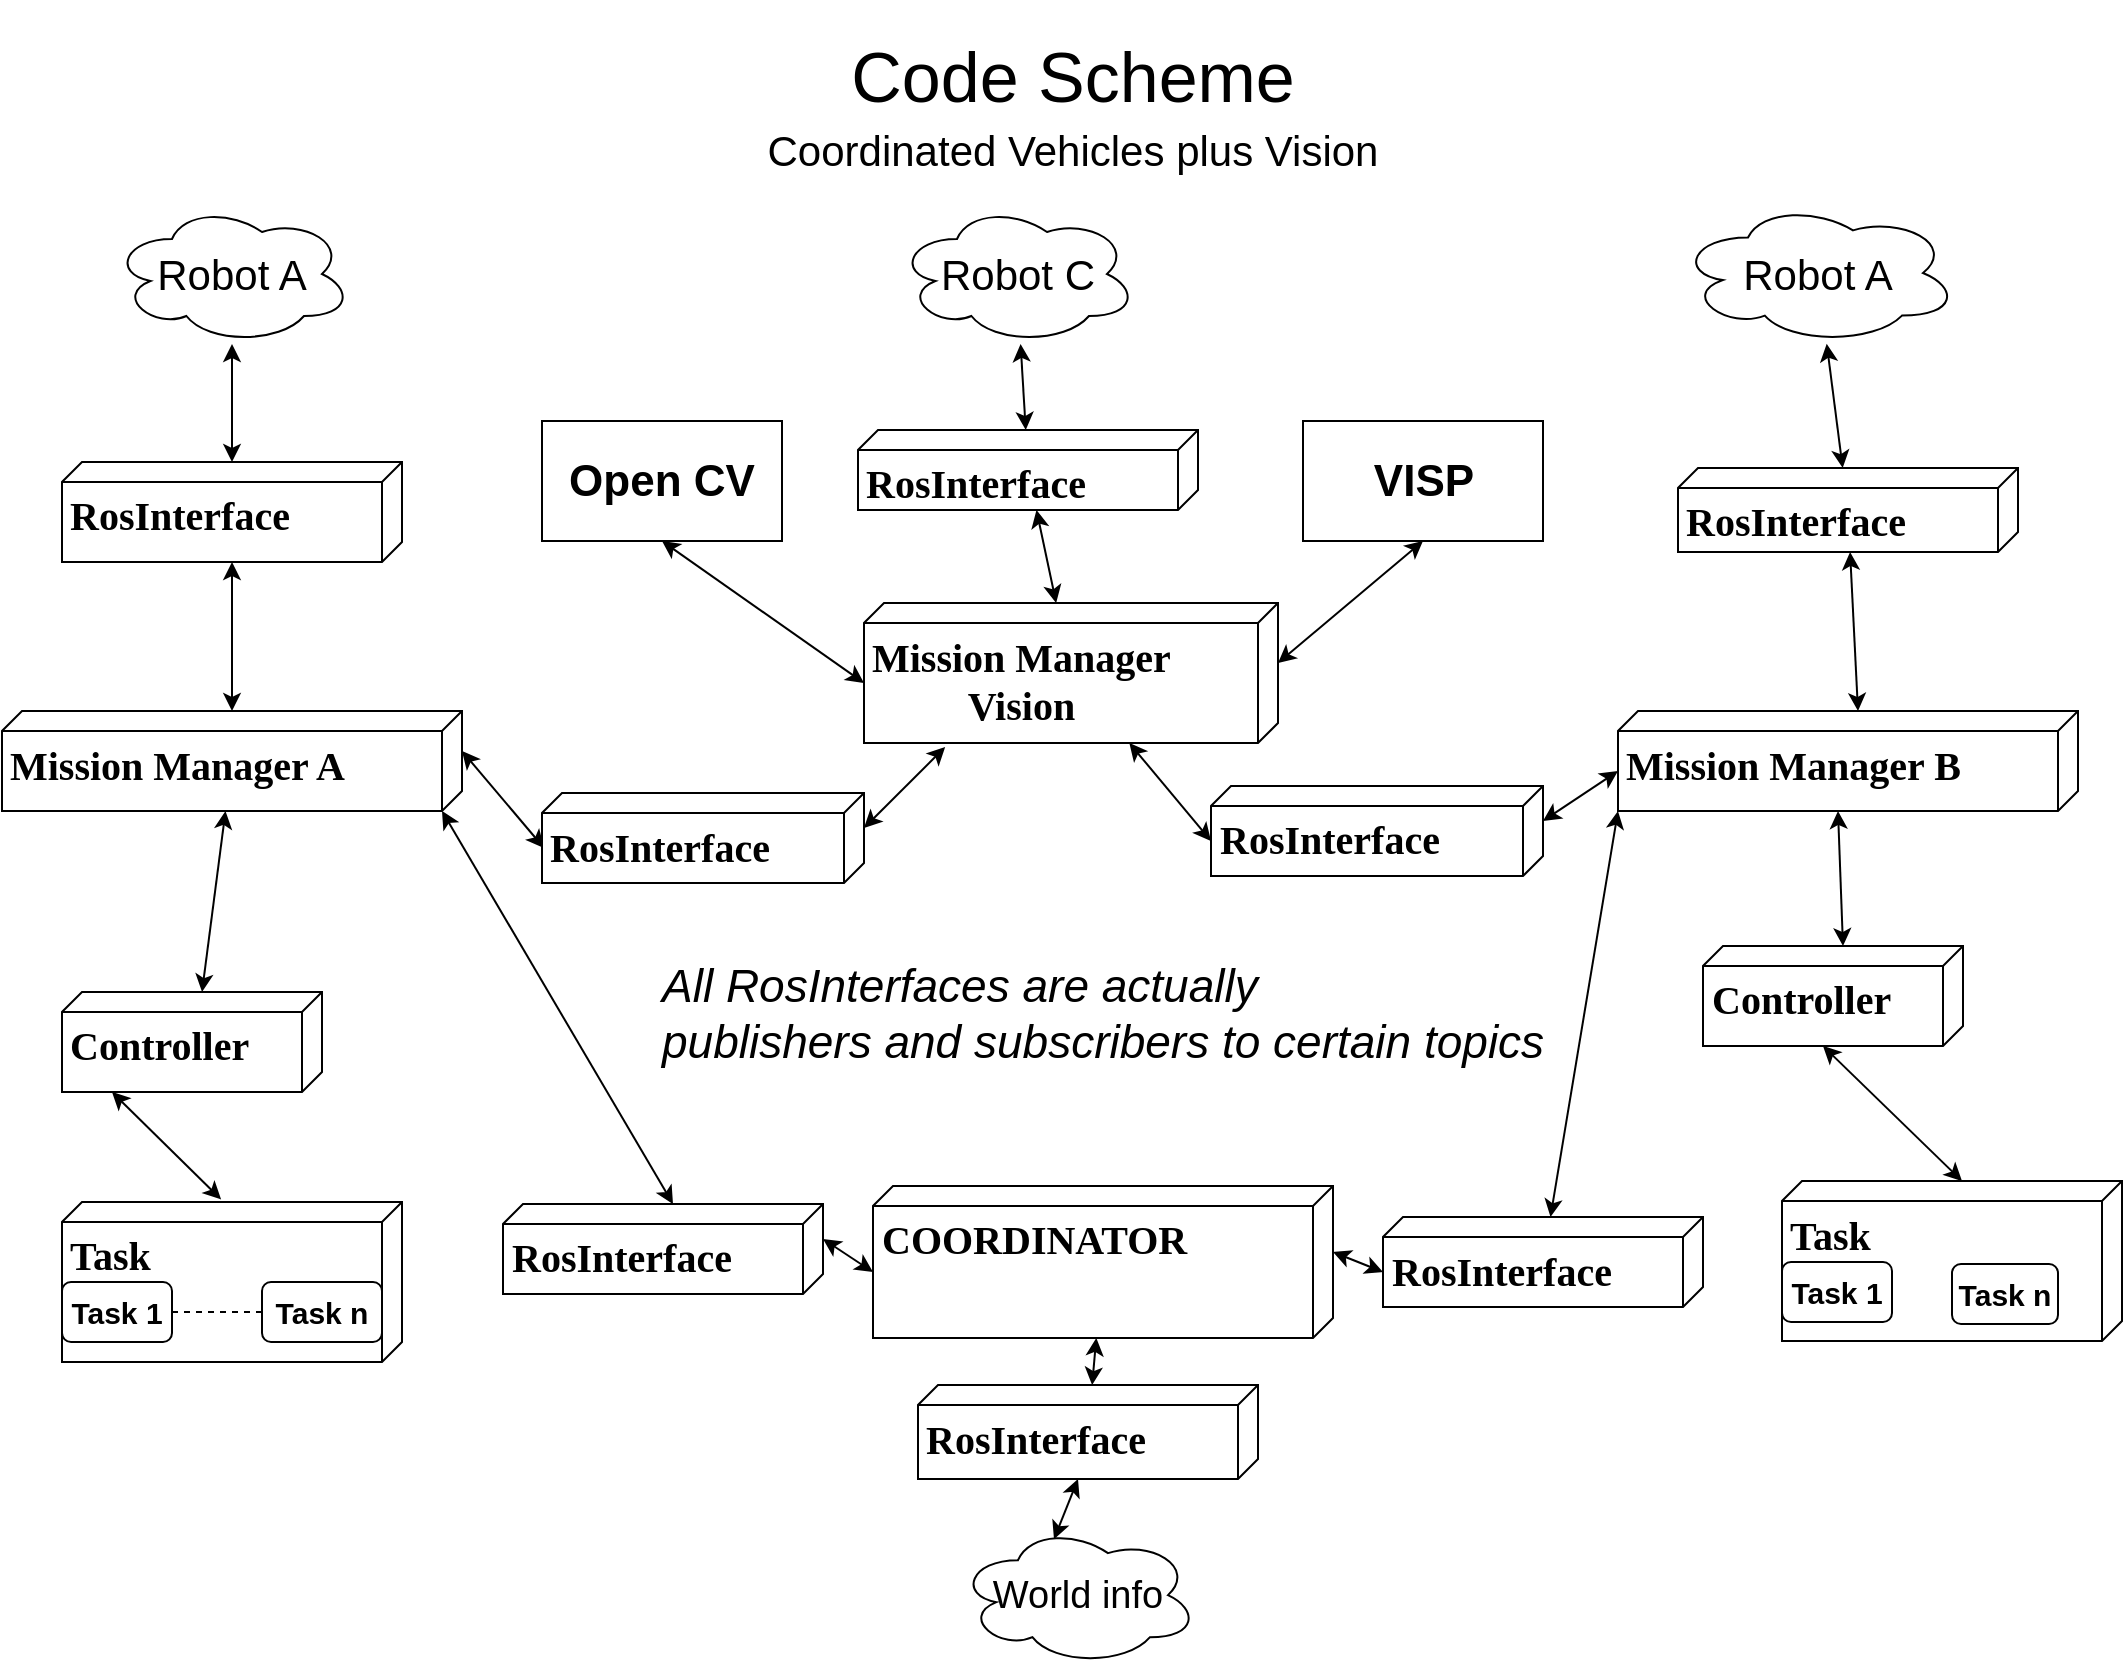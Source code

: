<mxfile version="10.6.7" type="device"><diagram name="Page-1" id="5f0bae14-7c28-e335-631c-24af17079c00"><mxGraphModel dx="1470" dy="813" grid="1" gridSize="10" guides="1" tooltips="1" connect="1" arrows="1" fold="1" page="1" pageScale="1" pageWidth="1100" pageHeight="850" background="#ffffff" math="0" shadow="0"><root><mxCell id="0"/><mxCell id="1" parent="0"/><mxCell id="JcpDHUBGxtpZMHkQBKUx-31" style="edgeStyle=orthogonalEdgeStyle;rounded=0;orthogonalLoop=1;jettySize=auto;html=1;exitX=0;exitY=0;exitDx=110;exitDy=170;exitPerimeter=0;entryX=0.5;entryY=0;entryDx=0;entryDy=0;shape=link;strokeColor=none;" parent="1" source="39150e848f15840c-1" edge="1"><mxGeometry relative="1" as="geometry"><mxPoint x="175.286" y="220.143" as="targetPoint"/></mxGeometry></mxCell><mxCell id="39150e848f15840c-1" value="&lt;div align=&quot;center&quot;&gt;&lt;b&gt;&lt;font style=&quot;font-size: 20px&quot;&gt;RosInterface&lt;/font&gt;&lt;/b&gt;&lt;span&gt;&lt;b&gt;&lt;br&gt;&lt;/b&gt;&lt;/span&gt;&lt;/div&gt;&lt;div align=&quot;center&quot;&gt;&lt;span&gt;&lt;br&gt;&lt;/span&gt;&lt;/div&gt;&lt;div style=&quot;font-size: 14px&quot; align=&quot;center&quot;&gt;&lt;span&gt;&lt;br&gt;&lt;/span&gt;&lt;/div&gt;&lt;div style=&quot;font-size: 14px&quot; align=&quot;center&quot;&gt;&lt;span&gt;&lt;br&gt;&lt;/span&gt;&lt;/div&gt;" style="verticalAlign=top;align=left;spacingTop=8;spacingLeft=2;spacingRight=12;shape=cube;size=10;direction=south;fontStyle=0;html=1;rounded=0;shadow=0;comic=0;labelBackgroundColor=none;strokeColor=#000000;strokeWidth=1;fillColor=#ffffff;fontFamily=Verdana;fontSize=12;fontColor=#000000;" parent="1" vertex="1"><mxGeometry x="40" y="240" width="170" height="50" as="geometry"/></mxCell><mxCell id="39150e848f15840c-2" value="&lt;div style=&quot;font-size: 20px&quot; align=&quot;left&quot;&gt;&lt;font style=&quot;font-size: 20px&quot;&gt;&lt;b&gt;Mission Manager A&lt;/b&gt;&lt;span&gt;&lt;b&gt;&lt;br&gt;&lt;/b&gt;&lt;/span&gt;&lt;/font&gt;&lt;/div&gt;&lt;div style=&quot;font-size: 20px&quot; align=&quot;left&quot;&gt;&lt;font style=&quot;font-size: 20px&quot;&gt;&lt;span&gt;&lt;br&gt;&lt;/span&gt;&lt;/font&gt;&lt;/div&gt;&lt;div style=&quot;font-size: 15px&quot; align=&quot;left&quot;&gt;&lt;font style=&quot;font-size: 15px&quot;&gt;&lt;span&gt;&lt;font style=&quot;font-size: 15px&quot;&gt;&lt;br&gt;&lt;/font&gt;&lt;/span&gt;&lt;/font&gt;&lt;/div&gt;&lt;div style=&quot;font-size: 15px&quot; align=&quot;left&quot;&gt;&lt;font style=&quot;font-size: 15px&quot;&gt;&lt;span&gt;&lt;br&gt;&lt;/span&gt;&lt;/font&gt;&lt;/div&gt;" style="verticalAlign=top;align=left;spacingTop=8;spacingLeft=2;spacingRight=12;shape=cube;size=10;direction=south;fontStyle=0;html=1;rounded=0;shadow=0;comic=0;labelBackgroundColor=none;strokeColor=#000000;strokeWidth=1;fillColor=#ffffff;fontFamily=Verdana;fontSize=12;fontColor=#000000;" parent="1" vertex="1"><mxGeometry x="10" y="364.5" width="230" height="50" as="geometry"/></mxCell><mxCell id="39150e848f15840c-3" value="&lt;div style=&quot;font-size: 20px&quot;&gt;&lt;b&gt;Task&lt;/b&gt;&lt;/div&gt;&lt;div&gt;&amp;nbsp;&lt;br&gt;&lt;/div&gt;" style="verticalAlign=top;align=left;spacingTop=8;spacingLeft=2;spacingRight=12;shape=cube;size=10;direction=south;fontStyle=0;html=1;rounded=0;shadow=0;comic=0;labelBackgroundColor=none;strokeColor=#000000;strokeWidth=1;fillColor=#ffffff;fontFamily=Verdana;fontSize=12;fontColor=#000000;" parent="1" vertex="1"><mxGeometry x="40" y="610" width="170" height="80" as="geometry"/></mxCell><mxCell id="JcpDHUBGxtpZMHkQBKUx-4" value="" style="endArrow=classic;startArrow=classic;html=1;" parent="1" source="39150e848f15840c-1" target="39150e848f15840c-2" edge="1"><mxGeometry width="50" height="50" relative="1" as="geometry"><mxPoint x="385" y="112.5" as="sourcePoint"/><mxPoint x="435" y="62.5" as="targetPoint"/></mxGeometry></mxCell><mxCell id="sYWxKbz_J7B2PeeYU7CP-4" style="rounded=0;orthogonalLoop=1;jettySize=auto;html=1;entryX=-0.016;entryY=0.532;entryDx=0;entryDy=0;entryPerimeter=0;elbow=vertical;exitX=0;exitY=0;exitDx=50;exitDy=105;exitPerimeter=0;startArrow=classic;startFill=1;" parent="1" source="JcpDHUBGxtpZMHkQBKUx-8" target="39150e848f15840c-3" edge="1"><mxGeometry relative="1" as="geometry"><mxPoint x="120" y="560" as="sourcePoint"/></mxGeometry></mxCell><mxCell id="JcpDHUBGxtpZMHkQBKUx-8" value="&lt;div style=&quot;font-size: 20px&quot; align=&quot;center&quot;&gt;&lt;b&gt;Controller&lt;/b&gt;&lt;font style=&quot;font-size: 20px&quot;&gt;&lt;span&gt;&lt;b&gt;&lt;br&gt;&lt;/b&gt;&lt;/span&gt;&lt;/font&gt;&lt;/div&gt;&lt;div style=&quot;font-size: 15px&quot; align=&quot;center&quot;&gt;&lt;font style=&quot;font-size: 15px&quot;&gt;&lt;span&gt;&lt;/span&gt;&lt;/font&gt; &lt;br&gt;&lt;/div&gt;" style="verticalAlign=top;align=left;spacingTop=8;spacingLeft=2;spacingRight=12;shape=cube;size=10;direction=south;fontStyle=0;html=1;rounded=0;shadow=0;comic=0;labelBackgroundColor=none;strokeColor=#000000;strokeWidth=1;fillColor=#ffffff;fontFamily=Verdana;fontSize=12;fontColor=#000000;" parent="1" vertex="1"><mxGeometry x="40" y="505" width="130" height="50" as="geometry"/></mxCell><mxCell id="JcpDHUBGxtpZMHkQBKUx-14" value="&lt;div style=&quot;font-size: 15px&quot;&gt;&lt;font style=&quot;font-size: 15px&quot;&gt;&lt;b&gt;Task 1&lt;/b&gt;&lt;/font&gt;&lt;/div&gt;&lt;div style=&quot;font-size: 15px&quot;&gt;&lt;font style=&quot;font-size: 15px&quot;&gt;&lt;b&gt;&lt;br&gt;&lt;/b&gt;&lt;/font&gt;&lt;/div&gt;" style="rounded=1;whiteSpace=wrap;html=1;verticalAlign=top;" parent="1" vertex="1"><mxGeometry x="40" y="650" width="55" height="30" as="geometry"/></mxCell><mxCell id="JcpDHUBGxtpZMHkQBKUx-22" value="" style="endArrow=none;dashed=1;html=1;exitX=1;exitY=0.5;exitDx=0;exitDy=0;entryX=1;entryY=0.5;entryDx=0;entryDy=0;" parent="1" source="JcpDHUBGxtpZMHkQBKUx-19" target="JcpDHUBGxtpZMHkQBKUx-14" edge="1"><mxGeometry width="50" height="50" relative="1" as="geometry"><mxPoint x="265.667" y="630.333" as="sourcePoint"/><mxPoint x="440.333" y="630.333" as="targetPoint"/></mxGeometry></mxCell><mxCell id="JcpDHUBGxtpZMHkQBKUx-23" value="" style="endArrow=classic;startArrow=classic;html=1;exitX=0;exitY=0;exitDx=0;exitDy=60;exitPerimeter=0;" parent="1" source="JcpDHUBGxtpZMHkQBKUx-8" target="39150e848f15840c-2" edge="1"><mxGeometry width="50" height="50" relative="1" as="geometry"><mxPoint x="40" y="680" as="sourcePoint"/><mxPoint x="880" y="216" as="targetPoint"/></mxGeometry></mxCell><mxCell id="JcpDHUBGxtpZMHkQBKUx-38" value="&lt;p style=&quot;line-height: 0%&quot;&gt;Code Scheme &lt;br style=&quot;font-size: 35px&quot;&gt;&lt;/p&gt;&lt;div style=&quot;line-height: 20% ; font-size: 21px&quot;&gt;Coordinated Vehicles plus Vision&lt;/div&gt;&lt;div style=&quot;line-height: 20% ; font-size: 21px&quot;&gt;&lt;br&gt;&lt;/div&gt;&lt;p&gt;&lt;/p&gt;" style="text;html=1;resizable=0;points=[];autosize=1;align=center;verticalAlign=top;spacingTop=-4;fontSize=35;" parent="1" vertex="1"><mxGeometry x="384.5" y="9.5" width="320" height="110" as="geometry"/></mxCell><mxCell id="JcpDHUBGxtpZMHkQBKUx-19" value="&lt;font style=&quot;font-size: 15px&quot;&gt;&lt;b&gt;Task n&lt;/b&gt;&lt;/font&gt;" style="rounded=1;whiteSpace=wrap;html=1;verticalAlign=top;" parent="1" vertex="1"><mxGeometry x="140" y="650" width="60" height="30" as="geometry"/></mxCell><mxCell id="sYWxKbz_J7B2PeeYU7CP-5" value="&lt;div align=&quot;left&quot;&gt;&lt;b&gt;&lt;font style=&quot;font-size: 20px&quot;&gt;RosInterface&lt;/font&gt;&lt;/b&gt;&lt;span&gt;&lt;b&gt;&lt;br&gt;&lt;/b&gt;&lt;/span&gt;&lt;/div&gt;&lt;div align=&quot;left&quot;&gt;&lt;span&gt;&lt;br&gt;&lt;/span&gt;&lt;/div&gt;&lt;div style=&quot;font-size: 14px&quot; align=&quot;left&quot;&gt;&lt;span&gt;&lt;br&gt;&lt;/span&gt;&lt;/div&gt;&lt;div style=&quot;font-size: 14px&quot; align=&quot;left&quot;&gt;&lt;span&gt;&lt;br&gt;&lt;/span&gt;&lt;/div&gt;" style="verticalAlign=top;align=left;spacingTop=8;spacingLeft=2;spacingRight=12;shape=cube;size=10;direction=south;fontStyle=0;html=1;rounded=0;shadow=0;comic=0;labelBackgroundColor=none;strokeColor=#000000;strokeWidth=1;fillColor=#ffffff;fontFamily=Verdana;fontSize=12;fontColor=#000000;" parent="1" vertex="1"><mxGeometry x="848" y="243" width="170" height="42" as="geometry"/></mxCell><mxCell id="IJeOOHNg4QXvTVe6iqLs-6" style="rounded=0;orthogonalLoop=1;jettySize=auto;html=1;exitX=0;exitY=0;exitDx=30;exitDy=230;exitPerimeter=0;entryX=0;entryY=0;entryDx=17.5;entryDy=0;entryPerimeter=0;startArrow=classic;startFill=1;" edge="1" parent="1" source="sYWxKbz_J7B2PeeYU7CP-6" target="IJeOOHNg4QXvTVe6iqLs-4"><mxGeometry relative="1" as="geometry"/></mxCell><mxCell id="sYWxKbz_J7B2PeeYU7CP-6" value="&lt;div style=&quot;font-size: 20px&quot; align=&quot;left&quot;&gt;&lt;font style=&quot;font-size: 20px&quot;&gt;&lt;b&gt;Mission Manager B&lt;/b&gt;&lt;/font&gt;&lt;/div&gt;&lt;div style=&quot;font-size: 20px&quot; align=&quot;left&quot;&gt;&lt;font style=&quot;font-size: 20px&quot;&gt;&lt;b&gt;&lt;/b&gt;&lt;span&gt;&lt;b&gt;&lt;br&gt;&lt;/b&gt;&lt;/span&gt;&lt;/font&gt;&lt;/div&gt;&lt;div style=&quot;font-size: 20px&quot; align=&quot;left&quot;&gt;&lt;font style=&quot;font-size: 20px&quot;&gt;&lt;span&gt;&lt;br&gt;&lt;/span&gt;&lt;/font&gt;&lt;/div&gt;&lt;div style=&quot;font-size: 15px&quot; align=&quot;left&quot;&gt;&lt;font style=&quot;font-size: 15px&quot;&gt;&lt;span&gt;&lt;font style=&quot;font-size: 15px&quot;&gt;&lt;br&gt;&lt;/font&gt;&lt;/span&gt;&lt;/font&gt;&lt;/div&gt;&lt;div style=&quot;font-size: 15px&quot; align=&quot;left&quot;&gt;&lt;font style=&quot;font-size: 15px&quot;&gt;&lt;span&gt;&lt;br&gt;&lt;/span&gt;&lt;/font&gt;&lt;/div&gt;&lt;font size=&quot;1&quot;&gt;&lt;/font&gt;" style="verticalAlign=top;align=left;spacingTop=8;spacingLeft=2;spacingRight=12;shape=cube;size=10;direction=south;fontStyle=0;html=1;rounded=0;shadow=0;comic=0;labelBackgroundColor=none;strokeColor=#000000;strokeWidth=1;fillColor=#ffffff;fontFamily=Verdana;fontSize=12;fontColor=#000000;" parent="1" vertex="1"><mxGeometry x="818" y="364.5" width="230" height="50" as="geometry"/></mxCell><mxCell id="sYWxKbz_J7B2PeeYU7CP-7" value="&lt;div style=&quot;font-size: 20px&quot;&gt;&lt;b&gt;Task&lt;/b&gt;&lt;/div&gt;&lt;div&gt;&amp;nbsp;&lt;br&gt;&lt;/div&gt;" style="verticalAlign=top;align=left;spacingTop=8;spacingLeft=2;spacingRight=12;shape=cube;size=10;direction=south;fontStyle=0;html=1;rounded=0;shadow=0;comic=0;labelBackgroundColor=none;strokeColor=#000000;strokeWidth=1;fillColor=#ffffff;fontFamily=Verdana;fontSize=12;fontColor=#000000;" parent="1" vertex="1"><mxGeometry x="900" y="599.5" width="170" height="80" as="geometry"/></mxCell><mxCell id="sYWxKbz_J7B2PeeYU7CP-8" value="" style="endArrow=classic;startArrow=classic;html=1;entryX=0;entryY=0;entryDx=0;entryDy=110.0;entryPerimeter=0;" parent="1" source="sYWxKbz_J7B2PeeYU7CP-5" target="sYWxKbz_J7B2PeeYU7CP-6" edge="1"><mxGeometry width="50" height="50" relative="1" as="geometry"><mxPoint x="1118" y="111.5" as="sourcePoint"/><mxPoint x="1007.571" y="373" as="targetPoint"/></mxGeometry></mxCell><mxCell id="sYWxKbz_J7B2PeeYU7CP-57" style="edgeStyle=none;rounded=0;orthogonalLoop=1;jettySize=auto;html=1;exitX=0;exitY=0;exitDx=50;exitDy=70;exitPerimeter=0;entryX=0;entryY=0;entryDx=0;entryDy=80;entryPerimeter=0;startArrow=classic;startFill=1;" parent="1" source="sYWxKbz_J7B2PeeYU7CP-10" target="sYWxKbz_J7B2PeeYU7CP-7" edge="1"><mxGeometry relative="1" as="geometry"/></mxCell><mxCell id="sYWxKbz_J7B2PeeYU7CP-10" value="&lt;div style=&quot;font-size: 20px&quot; align=&quot;left&quot;&gt;&lt;b&gt;Controller&lt;/b&gt;&lt;font style=&quot;font-size: 20px&quot;&gt;&lt;span&gt;&lt;b&gt;&lt;br&gt;&lt;/b&gt;&lt;/span&gt;&lt;/font&gt;&lt;/div&gt;&lt;div style=&quot;font-size: 15px&quot; align=&quot;left&quot;&gt;&lt;font style=&quot;font-size: 15px&quot;&gt;&lt;span&gt;&lt;/span&gt;&lt;/font&gt; &lt;br&gt;&lt;/div&gt;" style="verticalAlign=top;align=left;spacingTop=8;spacingLeft=2;spacingRight=12;shape=cube;size=10;direction=south;fontStyle=0;html=1;rounded=0;shadow=0;comic=0;labelBackgroundColor=none;strokeColor=#000000;strokeWidth=1;fillColor=#ffffff;fontFamily=Verdana;fontSize=12;fontColor=#000000;" parent="1" vertex="1"><mxGeometry x="860.5" y="482" width="130" height="50" as="geometry"/></mxCell><mxCell id="sYWxKbz_J7B2PeeYU7CP-11" value="&lt;div style=&quot;font-size: 15px&quot;&gt;&lt;font style=&quot;font-size: 15px&quot;&gt;&lt;b&gt;Task 1&lt;/b&gt;&lt;/font&gt;&lt;/div&gt;&lt;div style=&quot;font-size: 15px&quot;&gt;&lt;font style=&quot;font-size: 15px&quot;&gt;&lt;b&gt;&lt;br&gt;&lt;/b&gt;&lt;/font&gt;&lt;/div&gt;" style="rounded=1;whiteSpace=wrap;html=1;verticalAlign=top;" parent="1" vertex="1"><mxGeometry x="900" y="640" width="55" height="30" as="geometry"/></mxCell><mxCell id="sYWxKbz_J7B2PeeYU7CP-12" value="" style="endArrow=none;dashed=1;html=1;entryX=0;entryY=0.5;entryDx=0;entryDy=0;" parent="1" target="sYWxKbz_J7B2PeeYU7CP-14" edge="1"><mxGeometry width="50" height="50" relative="1" as="geometry"><mxPoint x="988" y="654" as="sourcePoint"/><mxPoint x="828.286" y="663.429" as="targetPoint"/></mxGeometry></mxCell><mxCell id="sYWxKbz_J7B2PeeYU7CP-13" value="" style="endArrow=classic;startArrow=classic;html=1;exitX=0;exitY=0;exitDx=0;exitDy=60;exitPerimeter=0;entryX=0;entryY=0;entryDx=50;entryDy=120;entryPerimeter=0;" parent="1" edge="1" target="sYWxKbz_J7B2PeeYU7CP-6" source="sYWxKbz_J7B2PeeYU7CP-10"><mxGeometry width="50" height="50" relative="1" as="geometry"><mxPoint x="977.571" y="490.143" as="sourcePoint"/><mxPoint x="997.571" y="423" as="targetPoint"/></mxGeometry></mxCell><mxCell id="sYWxKbz_J7B2PeeYU7CP-14" value="&lt;font style=&quot;font-size: 15px&quot;&gt;&lt;b&gt;Task n&lt;/b&gt;&lt;/font&gt;" style="rounded=1;whiteSpace=wrap;html=1;verticalAlign=top;" parent="1" vertex="1"><mxGeometry x="985" y="641" width="53" height="30" as="geometry"/></mxCell><mxCell id="sYWxKbz_J7B2PeeYU7CP-27" value="" style="edgeStyle=none;rounded=0;orthogonalLoop=1;jettySize=auto;html=1;startArrow=classic;startFill=1;" parent="1" source="sYWxKbz_J7B2PeeYU7CP-16" target="sYWxKbz_J7B2PeeYU7CP-25" edge="1"><mxGeometry relative="1" as="geometry"/></mxCell><mxCell id="sYWxKbz_J7B2PeeYU7CP-56" style="edgeStyle=none;rounded=0;orthogonalLoop=1;jettySize=auto;html=1;exitX=0;exitY=0;exitDx=47;exitDy=90;exitPerimeter=0;startArrow=classic;startFill=1;entryX=0.4;entryY=0.1;entryDx=0;entryDy=0;entryPerimeter=0;" parent="1" source="sYWxKbz_J7B2PeeYU7CP-16" target="sYWxKbz_J7B2PeeYU7CP-22" edge="1"><mxGeometry relative="1" as="geometry"/></mxCell><mxCell id="sYWxKbz_J7B2PeeYU7CP-16" value="&lt;div align=&quot;left&quot;&gt;&lt;b&gt;&lt;font style=&quot;font-size: 20px&quot;&gt;RosInterface&lt;/font&gt;&lt;/b&gt;&lt;span&gt;&lt;b&gt;&lt;br&gt;&lt;/b&gt;&lt;/span&gt;&lt;/div&gt;&lt;div align=&quot;left&quot;&gt;&lt;span&gt;&lt;br&gt;&lt;/span&gt;&lt;/div&gt;&lt;div style=&quot;font-size: 14px&quot; align=&quot;left&quot;&gt;&lt;span&gt;&lt;br&gt;&lt;/span&gt;&lt;/div&gt;&lt;div style=&quot;font-size: 14px&quot; align=&quot;left&quot;&gt;&lt;span&gt;&lt;br&gt;&lt;/span&gt;&lt;/div&gt;" style="verticalAlign=top;align=left;spacingTop=8;spacingLeft=2;spacingRight=12;shape=cube;size=10;direction=south;fontStyle=0;html=1;rounded=0;shadow=0;comic=0;labelBackgroundColor=none;strokeColor=#000000;strokeWidth=1;fillColor=#ffffff;fontFamily=Verdana;fontSize=12;fontColor=#000000;" parent="1" vertex="1"><mxGeometry x="468" y="701.5" width="170" height="47" as="geometry"/></mxCell><mxCell id="sYWxKbz_J7B2PeeYU7CP-18" value="" style="edgeStyle=none;rounded=0;orthogonalLoop=1;jettySize=auto;html=1;startArrow=classic;startFill=1;" parent="1" source="sYWxKbz_J7B2PeeYU7CP-17" target="39150e848f15840c-1" edge="1"><mxGeometry relative="1" as="geometry"/></mxCell><mxCell id="sYWxKbz_J7B2PeeYU7CP-17" value="&lt;font style=&quot;font-size: 21px&quot;&gt;Robot A&lt;/font&gt;" style="ellipse;shape=cloud;whiteSpace=wrap;html=1;" parent="1" vertex="1"><mxGeometry x="65" y="111" width="120" height="70" as="geometry"/></mxCell><mxCell id="sYWxKbz_J7B2PeeYU7CP-20" value="" style="edgeStyle=none;rounded=0;orthogonalLoop=1;jettySize=auto;html=1;startArrow=classic;startFill=1;" parent="1" source="sYWxKbz_J7B2PeeYU7CP-19" target="sYWxKbz_J7B2PeeYU7CP-5" edge="1"><mxGeometry relative="1" as="geometry"/></mxCell><mxCell id="sYWxKbz_J7B2PeeYU7CP-19" value="&lt;font style=&quot;font-size: 21px&quot;&gt;Robot A&lt;/font&gt;" style="ellipse;shape=cloud;whiteSpace=wrap;html=1;" parent="1" vertex="1"><mxGeometry x="848" y="110" width="140" height="71" as="geometry"/></mxCell><mxCell id="sYWxKbz_J7B2PeeYU7CP-22" value="&lt;font style=&quot;font-size: 19px&quot;&gt;World info&lt;/font&gt;" style="ellipse;shape=cloud;whiteSpace=wrap;html=1;" parent="1" vertex="1"><mxGeometry x="488" y="771.571" width="120" height="70" as="geometry"/></mxCell><mxCell id="sYWxKbz_J7B2PeeYU7CP-25" value="&lt;div style=&quot;font-size: 20px&quot; align=&quot;left&quot;&gt;&lt;font style=&quot;font-size: 20px&quot;&gt;&lt;span&gt;&lt;b&gt;COORDINATOR&lt;br&gt;&lt;/b&gt;&lt;/span&gt;&lt;/font&gt;&lt;/div&gt;&lt;div style=&quot;font-size: 20px&quot; align=&quot;left&quot;&gt;&lt;font style=&quot;font-size: 20px&quot;&gt;&lt;span&gt;&lt;br&gt;&lt;/span&gt;&lt;/font&gt;&lt;/div&gt;&lt;div style=&quot;font-size: 15px&quot; align=&quot;left&quot;&gt;&lt;font style=&quot;font-size: 15px&quot;&gt;&lt;span&gt;&lt;font style=&quot;font-size: 15px&quot;&gt;&lt;br&gt;&lt;/font&gt;&lt;/span&gt;&lt;/font&gt;&lt;/div&gt;&lt;div style=&quot;font-size: 15px&quot; align=&quot;left&quot;&gt;&lt;font style=&quot;font-size: 15px&quot;&gt;&lt;span&gt;&lt;br&gt;&lt;/span&gt;&lt;/font&gt;&lt;/div&gt;" style="verticalAlign=top;align=left;spacingTop=8;spacingLeft=2;spacingRight=12;shape=cube;size=10;direction=south;fontStyle=0;html=1;rounded=0;shadow=0;comic=0;labelBackgroundColor=none;strokeColor=#000000;strokeWidth=1;fillColor=#ffffff;fontFamily=Verdana;fontSize=12;fontColor=#000000;" parent="1" vertex="1"><mxGeometry x="445.5" y="602" width="230" height="76" as="geometry"/></mxCell><mxCell id="sYWxKbz_J7B2PeeYU7CP-30" value="Text" style="text;html=1;resizable=0;points=[];autosize=1;align=left;verticalAlign=top;spacingTop=-4;" parent="1" vertex="1"><mxGeometry x="278.5" y="605.5" width="40" height="20" as="geometry"/></mxCell><mxCell id="sYWxKbz_J7B2PeeYU7CP-44" style="edgeStyle=none;rounded=0;orthogonalLoop=1;jettySize=auto;html=1;exitX=0;exitY=0;exitDx=17.5;exitDy=0;exitPerimeter=0;entryX=0;entryY=0;entryDx=43;entryDy=230.0;entryPerimeter=0;startArrow=classic;startFill=1;" parent="1" source="sYWxKbz_J7B2PeeYU7CP-31" target="sYWxKbz_J7B2PeeYU7CP-25" edge="1"><mxGeometry relative="1" as="geometry"/></mxCell><mxCell id="sYWxKbz_J7B2PeeYU7CP-47" style="edgeStyle=none;rounded=0;orthogonalLoop=1;jettySize=auto;html=1;exitX=0;exitY=0;exitDx=0;exitDy=75;exitPerimeter=0;entryX=0;entryY=0;entryDx=50;entryDy=10;entryPerimeter=0;startArrow=classic;startFill=1;" parent="1" source="sYWxKbz_J7B2PeeYU7CP-31" target="39150e848f15840c-2" edge="1"><mxGeometry relative="1" as="geometry"/></mxCell><mxCell id="sYWxKbz_J7B2PeeYU7CP-31" value="&lt;div align=&quot;left&quot;&gt;&lt;b&gt;&lt;font style=&quot;font-size: 20px&quot;&gt;RosInterface&lt;/font&gt;&lt;/b&gt;&lt;span&gt;&lt;b&gt;&lt;br&gt;&lt;/b&gt;&lt;/span&gt;&lt;/div&gt;&lt;div align=&quot;left&quot;&gt;&lt;span&gt;&lt;br&gt;&lt;/span&gt;&lt;/div&gt;&lt;div style=&quot;font-size: 14px&quot; align=&quot;left&quot;&gt;&lt;span&gt;&lt;br&gt;&lt;/span&gt;&lt;/div&gt;&lt;div style=&quot;font-size: 14px&quot; align=&quot;left&quot;&gt;&lt;span&gt;&lt;br&gt;&lt;/span&gt;&lt;/div&gt;" style="verticalAlign=top;align=left;spacingTop=8;spacingLeft=2;spacingRight=12;shape=cube;size=10;direction=south;fontStyle=0;html=1;rounded=0;shadow=0;comic=0;labelBackgroundColor=none;strokeColor=#000000;strokeWidth=1;fillColor=#ffffff;fontFamily=Verdana;fontSize=12;fontColor=#000000;" parent="1" vertex="1"><mxGeometry x="260.5" y="611" width="160" height="45" as="geometry"/></mxCell><mxCell id="sYWxKbz_J7B2PeeYU7CP-45" style="edgeStyle=none;rounded=0;orthogonalLoop=1;jettySize=auto;html=1;exitX=0;exitY=0;exitDx=27.5;exitDy=160;exitPerimeter=0;entryX=0;entryY=0;entryDx=33;entryDy=0;entryPerimeter=0;startArrow=classic;startFill=1;" parent="1" source="sYWxKbz_J7B2PeeYU7CP-34" target="sYWxKbz_J7B2PeeYU7CP-25" edge="1"><mxGeometry relative="1" as="geometry"/></mxCell><mxCell id="sYWxKbz_J7B2PeeYU7CP-46" style="edgeStyle=none;rounded=0;orthogonalLoop=1;jettySize=auto;html=1;entryX=1;entryY=1;entryDx=0;entryDy=0;entryPerimeter=0;startArrow=classic;startFill=1;" parent="1" source="sYWxKbz_J7B2PeeYU7CP-34" target="sYWxKbz_J7B2PeeYU7CP-6" edge="1"><mxGeometry relative="1" as="geometry"/></mxCell><mxCell id="sYWxKbz_J7B2PeeYU7CP-34" value="&lt;div align=&quot;left&quot;&gt;&lt;b&gt;&lt;font style=&quot;font-size: 20px&quot;&gt;RosInterface&lt;/font&gt;&lt;/b&gt;&lt;span&gt;&lt;b&gt;&lt;br&gt;&lt;/b&gt;&lt;/span&gt;&lt;/div&gt;&lt;div align=&quot;left&quot;&gt;&lt;span&gt;&lt;br&gt;&lt;/span&gt;&lt;/div&gt;&lt;div style=&quot;font-size: 14px&quot; align=&quot;left&quot;&gt;&lt;span&gt;&lt;br&gt;&lt;/span&gt;&lt;/div&gt;&lt;div style=&quot;font-size: 14px&quot; align=&quot;left&quot;&gt;&lt;span&gt;&lt;br&gt;&lt;/span&gt;&lt;/div&gt;" style="verticalAlign=top;align=left;spacingTop=8;spacingLeft=2;spacingRight=12;shape=cube;size=10;direction=south;fontStyle=0;html=1;rounded=0;shadow=0;comic=0;labelBackgroundColor=none;strokeColor=#000000;strokeWidth=1;fillColor=#ffffff;fontFamily=Verdana;fontSize=12;fontColor=#000000;" parent="1" vertex="1"><mxGeometry x="700.5" y="617.5" width="160" height="45" as="geometry"/></mxCell><mxCell id="sYWxKbz_J7B2PeeYU7CP-35" style="edgeStyle=orthogonalEdgeStyle;rounded=0;orthogonalLoop=1;jettySize=auto;html=1;exitX=0;exitY=0;exitDx=110;exitDy=170;exitPerimeter=0;entryX=0.5;entryY=0;entryDx=0;entryDy=0;shape=link;strokeColor=none;" parent="1" source="sYWxKbz_J7B2PeeYU7CP-36" edge="1"><mxGeometry relative="1" as="geometry"><mxPoint x="615.786" y="212.643" as="targetPoint"/></mxGeometry></mxCell><mxCell id="sYWxKbz_J7B2PeeYU7CP-36" value="&lt;div align=&quot;center&quot;&gt;&lt;b&gt;&lt;font style=&quot;font-size: 20px&quot;&gt;RosInterface&lt;/font&gt;&lt;/b&gt;&lt;span&gt;&lt;b&gt;&lt;br&gt;&lt;/b&gt;&lt;/span&gt;&lt;/div&gt;&lt;div align=&quot;center&quot;&gt;&lt;span&gt;&lt;br&gt;&lt;/span&gt;&lt;/div&gt;&lt;div style=&quot;font-size: 14px&quot; align=&quot;center&quot;&gt;&lt;span&gt;&lt;br&gt;&lt;/span&gt;&lt;/div&gt;&lt;div style=&quot;font-size: 14px&quot; align=&quot;center&quot;&gt;&lt;span&gt;&lt;br&gt;&lt;/span&gt;&lt;/div&gt;" style="verticalAlign=top;align=left;spacingTop=8;spacingLeft=2;spacingRight=12;shape=cube;size=10;direction=south;fontStyle=0;html=1;rounded=0;shadow=0;comic=0;labelBackgroundColor=none;strokeColor=#000000;strokeWidth=1;fillColor=#ffffff;fontFamily=Verdana;fontSize=12;fontColor=#000000;" parent="1" vertex="1"><mxGeometry x="438" y="224" width="170" height="40" as="geometry"/></mxCell><mxCell id="sYWxKbz_J7B2PeeYU7CP-37" value="&lt;div style=&quot;font-size: 20px&quot; align=&quot;left&quot;&gt;&lt;font style=&quot;font-size: 20px&quot;&gt;&lt;b&gt;Mission Manager &lt;br&gt;&lt;/b&gt;&lt;/font&gt;&lt;/div&gt;&lt;div style=&quot;font-size: 20px&quot; align=&quot;center&quot;&gt;&lt;font style=&quot;font-size: 20px&quot;&gt;&lt;b&gt;Vision&lt;/b&gt;&lt;span&gt;&lt;b&gt;&lt;br&gt;&lt;/b&gt;&lt;/span&gt;&lt;/font&gt;&lt;/div&gt;&lt;div style=&quot;font-size: 20px&quot; align=&quot;left&quot;&gt;&lt;font style=&quot;font-size: 20px&quot;&gt;&lt;span&gt;&lt;br&gt;&lt;/span&gt;&lt;/font&gt;&lt;/div&gt;&lt;div style=&quot;font-size: 15px&quot; align=&quot;left&quot;&gt;&lt;font style=&quot;font-size: 15px&quot;&gt;&lt;span&gt;&lt;font style=&quot;font-size: 15px&quot;&gt;&lt;br&gt;&lt;/font&gt;&lt;/span&gt;&lt;/font&gt;&lt;/div&gt;&lt;div style=&quot;font-size: 15px&quot; align=&quot;left&quot;&gt;&lt;font style=&quot;font-size: 15px&quot;&gt;&lt;span&gt;&lt;br&gt;&lt;/span&gt;&lt;/font&gt;&lt;/div&gt;" style="verticalAlign=top;align=left;spacingTop=8;spacingLeft=2;spacingRight=12;shape=cube;size=10;direction=south;fontStyle=0;html=1;rounded=0;shadow=0;comic=0;labelBackgroundColor=none;strokeColor=#000000;strokeWidth=1;fillColor=#ffffff;fontFamily=Verdana;fontSize=12;fontColor=#000000;" parent="1" vertex="1"><mxGeometry x="441" y="310.5" width="207" height="70" as="geometry"/></mxCell><mxCell id="sYWxKbz_J7B2PeeYU7CP-38" value="" style="endArrow=classic;startArrow=classic;html=1;" parent="1" source="sYWxKbz_J7B2PeeYU7CP-36" target="sYWxKbz_J7B2PeeYU7CP-37" edge="1"><mxGeometry width="50" height="50" relative="1" as="geometry"><mxPoint x="825.5" y="105" as="sourcePoint"/><mxPoint x="875.5" y="55" as="targetPoint"/></mxGeometry></mxCell><mxCell id="sYWxKbz_J7B2PeeYU7CP-39" value="" style="edgeStyle=none;rounded=0;orthogonalLoop=1;jettySize=auto;html=1;startArrow=classic;startFill=1;" parent="1" source="sYWxKbz_J7B2PeeYU7CP-40" target="sYWxKbz_J7B2PeeYU7CP-36" edge="1"><mxGeometry relative="1" as="geometry"/></mxCell><mxCell id="sYWxKbz_J7B2PeeYU7CP-40" value="&lt;font style=&quot;font-size: 21px&quot;&gt;Robot C&lt;br&gt;&lt;/font&gt;" style="ellipse;shape=cloud;whiteSpace=wrap;html=1;" parent="1" vertex="1"><mxGeometry x="457.5" y="111" width="120" height="70" as="geometry"/></mxCell><mxCell id="sYWxKbz_J7B2PeeYU7CP-48" style="edgeStyle=none;rounded=0;orthogonalLoop=1;jettySize=auto;html=1;exitX=0.5;exitY=1;exitDx=0;exitDy=0;entryX=0;entryY=0;entryDx=40;entryDy=207.0;entryPerimeter=0;startArrow=classic;startFill=1;" parent="1" source="sYWxKbz_J7B2PeeYU7CP-42" target="sYWxKbz_J7B2PeeYU7CP-37" edge="1"><mxGeometry relative="1" as="geometry"/></mxCell><mxCell id="sYWxKbz_J7B2PeeYU7CP-42" value="&lt;font style=&quot;font-size: 22px&quot;&gt;&lt;b&gt;Open CV&lt;/b&gt;&lt;/font&gt;" style="rounded=0;whiteSpace=wrap;html=1;" parent="1" vertex="1"><mxGeometry x="280" y="219.5" width="120" height="60" as="geometry"/></mxCell><mxCell id="sYWxKbz_J7B2PeeYU7CP-49" style="edgeStyle=none;rounded=0;orthogonalLoop=1;jettySize=auto;html=1;exitX=0.5;exitY=1;exitDx=0;exitDy=0;entryX=0;entryY=0;entryDx=30;entryDy=0;entryPerimeter=0;startArrow=classic;startFill=1;" parent="1" source="sYWxKbz_J7B2PeeYU7CP-43" target="sYWxKbz_J7B2PeeYU7CP-37" edge="1"><mxGeometry relative="1" as="geometry"/></mxCell><mxCell id="sYWxKbz_J7B2PeeYU7CP-43" value="&lt;font style=&quot;font-size: 22px&quot;&gt;&lt;b&gt;VISP&lt;/b&gt;&lt;/font&gt;" style="rounded=0;whiteSpace=wrap;html=1;" parent="1" vertex="1"><mxGeometry x="660.5" y="219.5" width="120" height="60" as="geometry"/></mxCell><mxCell id="sYWxKbz_J7B2PeeYU7CP-53" style="edgeStyle=none;rounded=0;orthogonalLoop=1;jettySize=auto;html=1;exitX=0;exitY=0;exitDx=27.5;exitDy=160;exitPerimeter=0;entryX=0;entryY=0;entryDx=20;entryDy=0;entryPerimeter=0;startArrow=classic;startFill=1;" parent="1" source="IJeOOHNg4QXvTVe6iqLs-3" target="39150e848f15840c-2" edge="1"><mxGeometry relative="1" as="geometry"><mxPoint x="458" y="449" as="sourcePoint"/></mxGeometry></mxCell><mxCell id="IJeOOHNg4QXvTVe6iqLs-7" style="edgeStyle=none;rounded=0;orthogonalLoop=1;jettySize=auto;html=1;exitX=0;exitY=0;exitDx=17.5;exitDy=0;exitPerimeter=0;entryX=1.029;entryY=0.804;entryDx=0;entryDy=0;entryPerimeter=0;startArrow=classic;startFill=1;" edge="1" parent="1" source="IJeOOHNg4QXvTVe6iqLs-3" target="sYWxKbz_J7B2PeeYU7CP-37"><mxGeometry relative="1" as="geometry"/></mxCell><mxCell id="IJeOOHNg4QXvTVe6iqLs-3" value="&lt;div align=&quot;left&quot;&gt;&lt;b&gt;&lt;font style=&quot;font-size: 20px&quot;&gt;RosInterface&lt;/font&gt;&lt;/b&gt;&lt;span&gt;&lt;b&gt;&lt;br&gt;&lt;/b&gt;&lt;/span&gt;&lt;/div&gt;&lt;div align=&quot;left&quot;&gt;&lt;span&gt;&lt;br&gt;&lt;/span&gt;&lt;/div&gt;&lt;div style=&quot;font-size: 14px&quot; align=&quot;left&quot;&gt;&lt;span&gt;&lt;br&gt;&lt;/span&gt;&lt;/div&gt;&lt;div style=&quot;font-size: 14px&quot; align=&quot;left&quot;&gt;&lt;span&gt;&lt;br&gt;&lt;/span&gt;&lt;/div&gt;" style="verticalAlign=top;align=left;spacingTop=8;spacingLeft=2;spacingRight=12;shape=cube;size=10;direction=south;fontStyle=0;html=1;rounded=0;shadow=0;comic=0;labelBackgroundColor=none;strokeColor=#000000;strokeWidth=1;fillColor=#ffffff;fontFamily=Verdana;fontSize=12;fontColor=#000000;" vertex="1" parent="1"><mxGeometry x="280" y="405.5" width="161" height="45" as="geometry"/></mxCell><mxCell id="IJeOOHNg4QXvTVe6iqLs-8" style="edgeStyle=none;rounded=0;orthogonalLoop=1;jettySize=auto;html=1;exitX=0;exitY=0;exitDx=27.5;exitDy=166;exitPerimeter=0;startArrow=classic;startFill=1;" edge="1" parent="1" source="IJeOOHNg4QXvTVe6iqLs-4" target="sYWxKbz_J7B2PeeYU7CP-37"><mxGeometry relative="1" as="geometry"/></mxCell><mxCell id="IJeOOHNg4QXvTVe6iqLs-4" value="&lt;div align=&quot;left&quot;&gt;&lt;b&gt;&lt;font style=&quot;font-size: 20px&quot;&gt;RosInterface&lt;/font&gt;&lt;/b&gt;&lt;span&gt;&lt;b&gt;&lt;br&gt;&lt;/b&gt;&lt;/span&gt;&lt;/div&gt;&lt;div align=&quot;left&quot;&gt;&lt;span&gt;&lt;br&gt;&lt;/span&gt;&lt;/div&gt;&lt;div style=&quot;font-size: 14px&quot; align=&quot;left&quot;&gt;&lt;span&gt;&lt;br&gt;&lt;/span&gt;&lt;/div&gt;&lt;div style=&quot;font-size: 14px&quot; align=&quot;left&quot;&gt;&lt;span&gt;&lt;br&gt;&lt;/span&gt;&lt;/div&gt;" style="verticalAlign=top;align=left;spacingTop=8;spacingLeft=2;spacingRight=12;shape=cube;size=10;direction=south;fontStyle=0;html=1;rounded=0;shadow=0;comic=0;labelBackgroundColor=none;strokeColor=#000000;strokeWidth=1;fillColor=#ffffff;fontFamily=Verdana;fontSize=12;fontColor=#000000;" vertex="1" parent="1"><mxGeometry x="614.5" y="402" width="166" height="45" as="geometry"/></mxCell><mxCell id="IJeOOHNg4QXvTVe6iqLs-9" value="&lt;div style=&quot;font-size: 23px&quot;&gt;&lt;i&gt;&lt;font style=&quot;font-size: 23px&quot;&gt;All RosInterfaces are actually &lt;br&gt;&lt;/font&gt;&lt;/i&gt;&lt;/div&gt;&lt;div style=&quot;font-size: 23px&quot;&gt;&lt;i&gt;&lt;font style=&quot;font-size: 23px&quot;&gt;publishers and subscribers to certain topics&lt;/font&gt;&lt;font style=&quot;font-size: 23px&quot;&gt;&lt;br&gt;&lt;/font&gt;&lt;/i&gt;&lt;/div&gt;" style="text;html=1;resizable=0;points=[];autosize=1;align=left;verticalAlign=top;spacingTop=-4;" vertex="1" parent="1"><mxGeometry x="338" y="485.5" width="450" height="30" as="geometry"/></mxCell></root></mxGraphModel></diagram></mxfile>